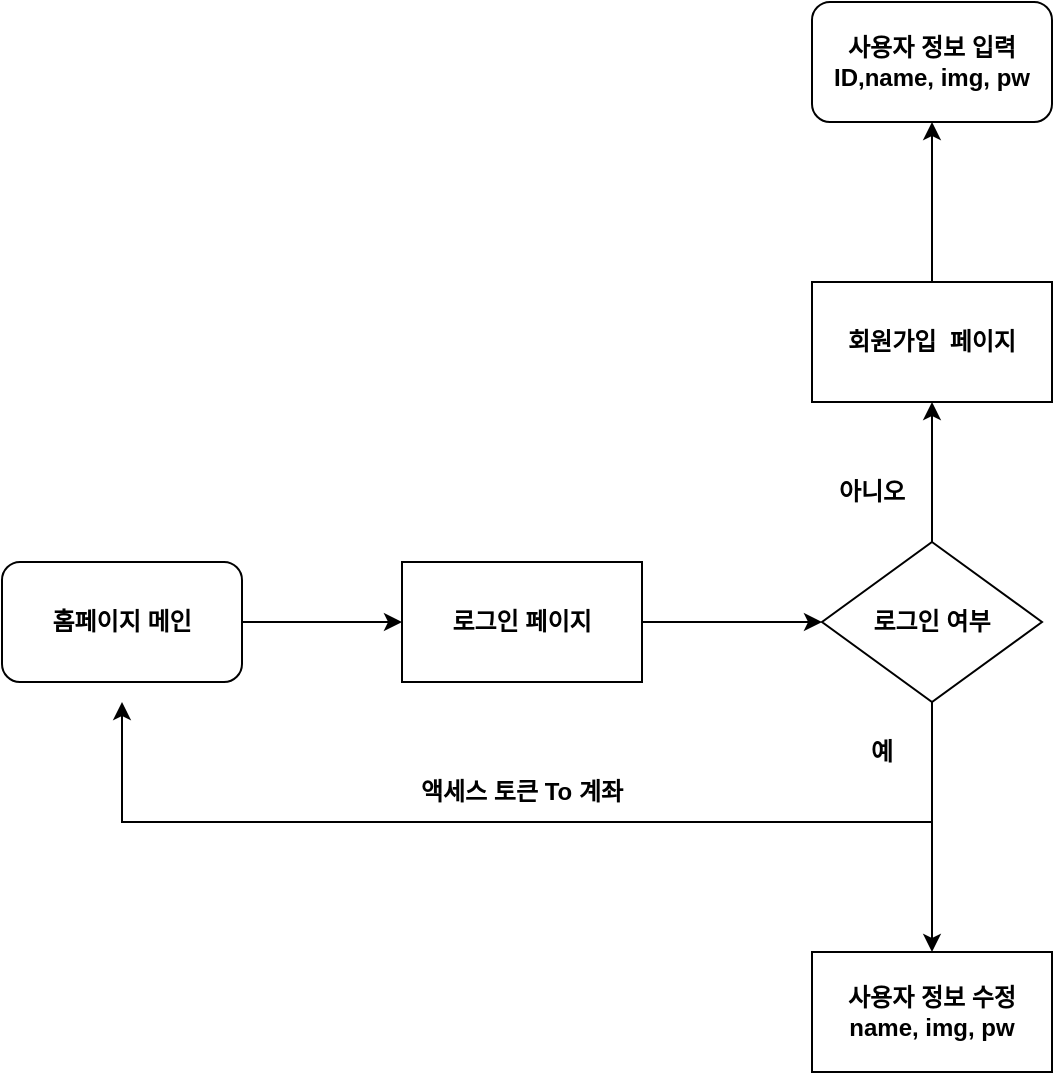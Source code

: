 <mxfile version="20.0.1" type="github"><diagram id="JoL6-O2HPj99Ko6TDQJc" name="Page-1"><mxGraphModel dx="1422" dy="762" grid="1" gridSize="10" guides="1" tooltips="1" connect="1" arrows="1" fold="1" page="1" pageScale="1" pageWidth="827" pageHeight="1169" math="0" shadow="0"><root><mxCell id="0"/><mxCell id="1" parent="0"/><mxCell id="pQg9GXolO8h7Z-vVhByZ-6" value="" style="edgeStyle=orthogonalEdgeStyle;rounded=0;orthogonalLoop=1;jettySize=auto;html=1;" parent="1" source="pQg9GXolO8h7Z-vVhByZ-1" edge="1"><mxGeometry relative="1" as="geometry"><mxPoint x="550" y="390" as="targetPoint"/></mxGeometry></mxCell><mxCell id="pQg9GXolO8h7Z-vVhByZ-1" value="&lt;b&gt;홈페이지 메인&lt;/b&gt;" style="rounded=1;whiteSpace=wrap;html=1;" parent="1" vertex="1"><mxGeometry x="350" y="360" width="120" height="60" as="geometry"/></mxCell><mxCell id="iUMKB0fNF-S4xEo6fYQV-6" value="" style="edgeStyle=orthogonalEdgeStyle;rounded=0;orthogonalLoop=1;jettySize=auto;html=1;" edge="1" parent="1" source="pQg9GXolO8h7Z-vVhByZ-17" target="iUMKB0fNF-S4xEo6fYQV-5"><mxGeometry relative="1" as="geometry"/></mxCell><mxCell id="pQg9GXolO8h7Z-vVhByZ-17" value="&lt;b&gt;회원가입&amp;nbsp; 페이지&lt;/b&gt;" style="whiteSpace=wrap;html=1;rounded=0;gradientColor=none;" parent="1" vertex="1"><mxGeometry x="755" y="220" width="120" height="60" as="geometry"/></mxCell><mxCell id="pQg9GXolO8h7Z-vVhByZ-19" value="&lt;b&gt;아니오&lt;/b&gt;" style="text;html=1;strokeColor=none;fillColor=none;align=center;verticalAlign=middle;whiteSpace=wrap;rounded=0;glass=0;" parent="1" vertex="1"><mxGeometry x="755" y="310" width="60" height="30" as="geometry"/></mxCell><mxCell id="pQg9GXolO8h7Z-vVhByZ-33" value="" style="edgeStyle=orthogonalEdgeStyle;rounded=0;orthogonalLoop=1;jettySize=auto;html=1;" parent="1" source="pQg9GXolO8h7Z-vVhByZ-29" target="pQg9GXolO8h7Z-vVhByZ-30" edge="1"><mxGeometry relative="1" as="geometry"/></mxCell><mxCell id="pQg9GXolO8h7Z-vVhByZ-29" value="&lt;b&gt;로그인 페이지&lt;/b&gt;" style="whiteSpace=wrap;html=1;rounded=0;" parent="1" vertex="1"><mxGeometry x="550" y="360" width="120" height="60" as="geometry"/></mxCell><mxCell id="pQg9GXolO8h7Z-vVhByZ-35" value="" style="edgeStyle=orthogonalEdgeStyle;rounded=0;orthogonalLoop=1;jettySize=auto;html=1;" parent="1" source="pQg9GXolO8h7Z-vVhByZ-30" target="pQg9GXolO8h7Z-vVhByZ-17" edge="1"><mxGeometry relative="1" as="geometry"/></mxCell><mxCell id="iUMKB0fNF-S4xEo6fYQV-3" value="" style="edgeStyle=orthogonalEdgeStyle;rounded=0;orthogonalLoop=1;jettySize=auto;html=1;" edge="1" parent="1" source="pQg9GXolO8h7Z-vVhByZ-30" target="iUMKB0fNF-S4xEo6fYQV-1"><mxGeometry relative="1" as="geometry"/></mxCell><mxCell id="pQg9GXolO8h7Z-vVhByZ-30" value="&lt;b&gt;로그인 여부&lt;/b&gt;" style="rhombus;whiteSpace=wrap;html=1;rounded=0;" parent="1" vertex="1"><mxGeometry x="760" y="350" width="110" height="80" as="geometry"/></mxCell><mxCell id="pQg9GXolO8h7Z-vVhByZ-36" value="&lt;b&gt;예&lt;/b&gt;" style="text;html=1;strokeColor=none;fillColor=none;align=center;verticalAlign=middle;whiteSpace=wrap;rounded=0;glass=0;" parent="1" vertex="1"><mxGeometry x="760" y="440" width="60" height="30" as="geometry"/></mxCell><mxCell id="iUMKB0fNF-S4xEo6fYQV-1" value="&lt;b&gt;사용자 정보 수정&lt;br&gt;name, img, pw&lt;/b&gt;" style="whiteSpace=wrap;html=1;rounded=0;" vertex="1" parent="1"><mxGeometry x="755" y="555" width="120" height="60" as="geometry"/></mxCell><mxCell id="iUMKB0fNF-S4xEo6fYQV-4" value="" style="endArrow=classic;html=1;rounded=0;exitX=0.5;exitY=1;exitDx=0;exitDy=0;" edge="1" parent="1" source="pQg9GXolO8h7Z-vVhByZ-30"><mxGeometry width="50" height="50" relative="1" as="geometry"><mxPoint x="660" y="530" as="sourcePoint"/><mxPoint x="410" y="430" as="targetPoint"/><Array as="points"><mxPoint x="815" y="490"/><mxPoint x="620" y="490"/><mxPoint x="410" y="490"/></Array></mxGeometry></mxCell><mxCell id="iUMKB0fNF-S4xEo6fYQV-5" value="&lt;b&gt;사용자 정보 입력&lt;br&gt;ID,name, img, pw&lt;/b&gt;" style="whiteSpace=wrap;html=1;rounded=1;gradientColor=none;" vertex="1" parent="1"><mxGeometry x="755" y="80" width="120" height="60" as="geometry"/></mxCell><mxCell id="iUMKB0fNF-S4xEo6fYQV-7" value="&lt;b&gt;액세스 토큰 To 계좌&lt;/b&gt;" style="text;html=1;strokeColor=none;fillColor=none;align=center;verticalAlign=middle;whiteSpace=wrap;rounded=0;glass=0;" vertex="1" parent="1"><mxGeometry x="550" y="460" width="120" height="30" as="geometry"/></mxCell></root></mxGraphModel></diagram></mxfile>
